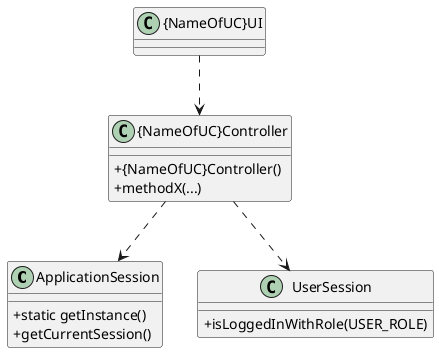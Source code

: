 @startuml
skinparam classAttributeIconSize 0

class ApplicationSession
{
  +static getInstance()
  +getCurrentSession()
}

class UserSession
{
  +isLoggedInWithRole(USER_ROLE)
}

class "{NameOfUC}Controller" {
    + {NameOfUC}Controller()
    + methodX(...)
}

class "{NameOfUC}UI" {
}

"{NameOfUC}UI" ..> "{NameOfUC}Controller"
"{NameOfUC}Controller" ..> ApplicationSession
"{NameOfUC}Controller" ..> UserSession

@enduml